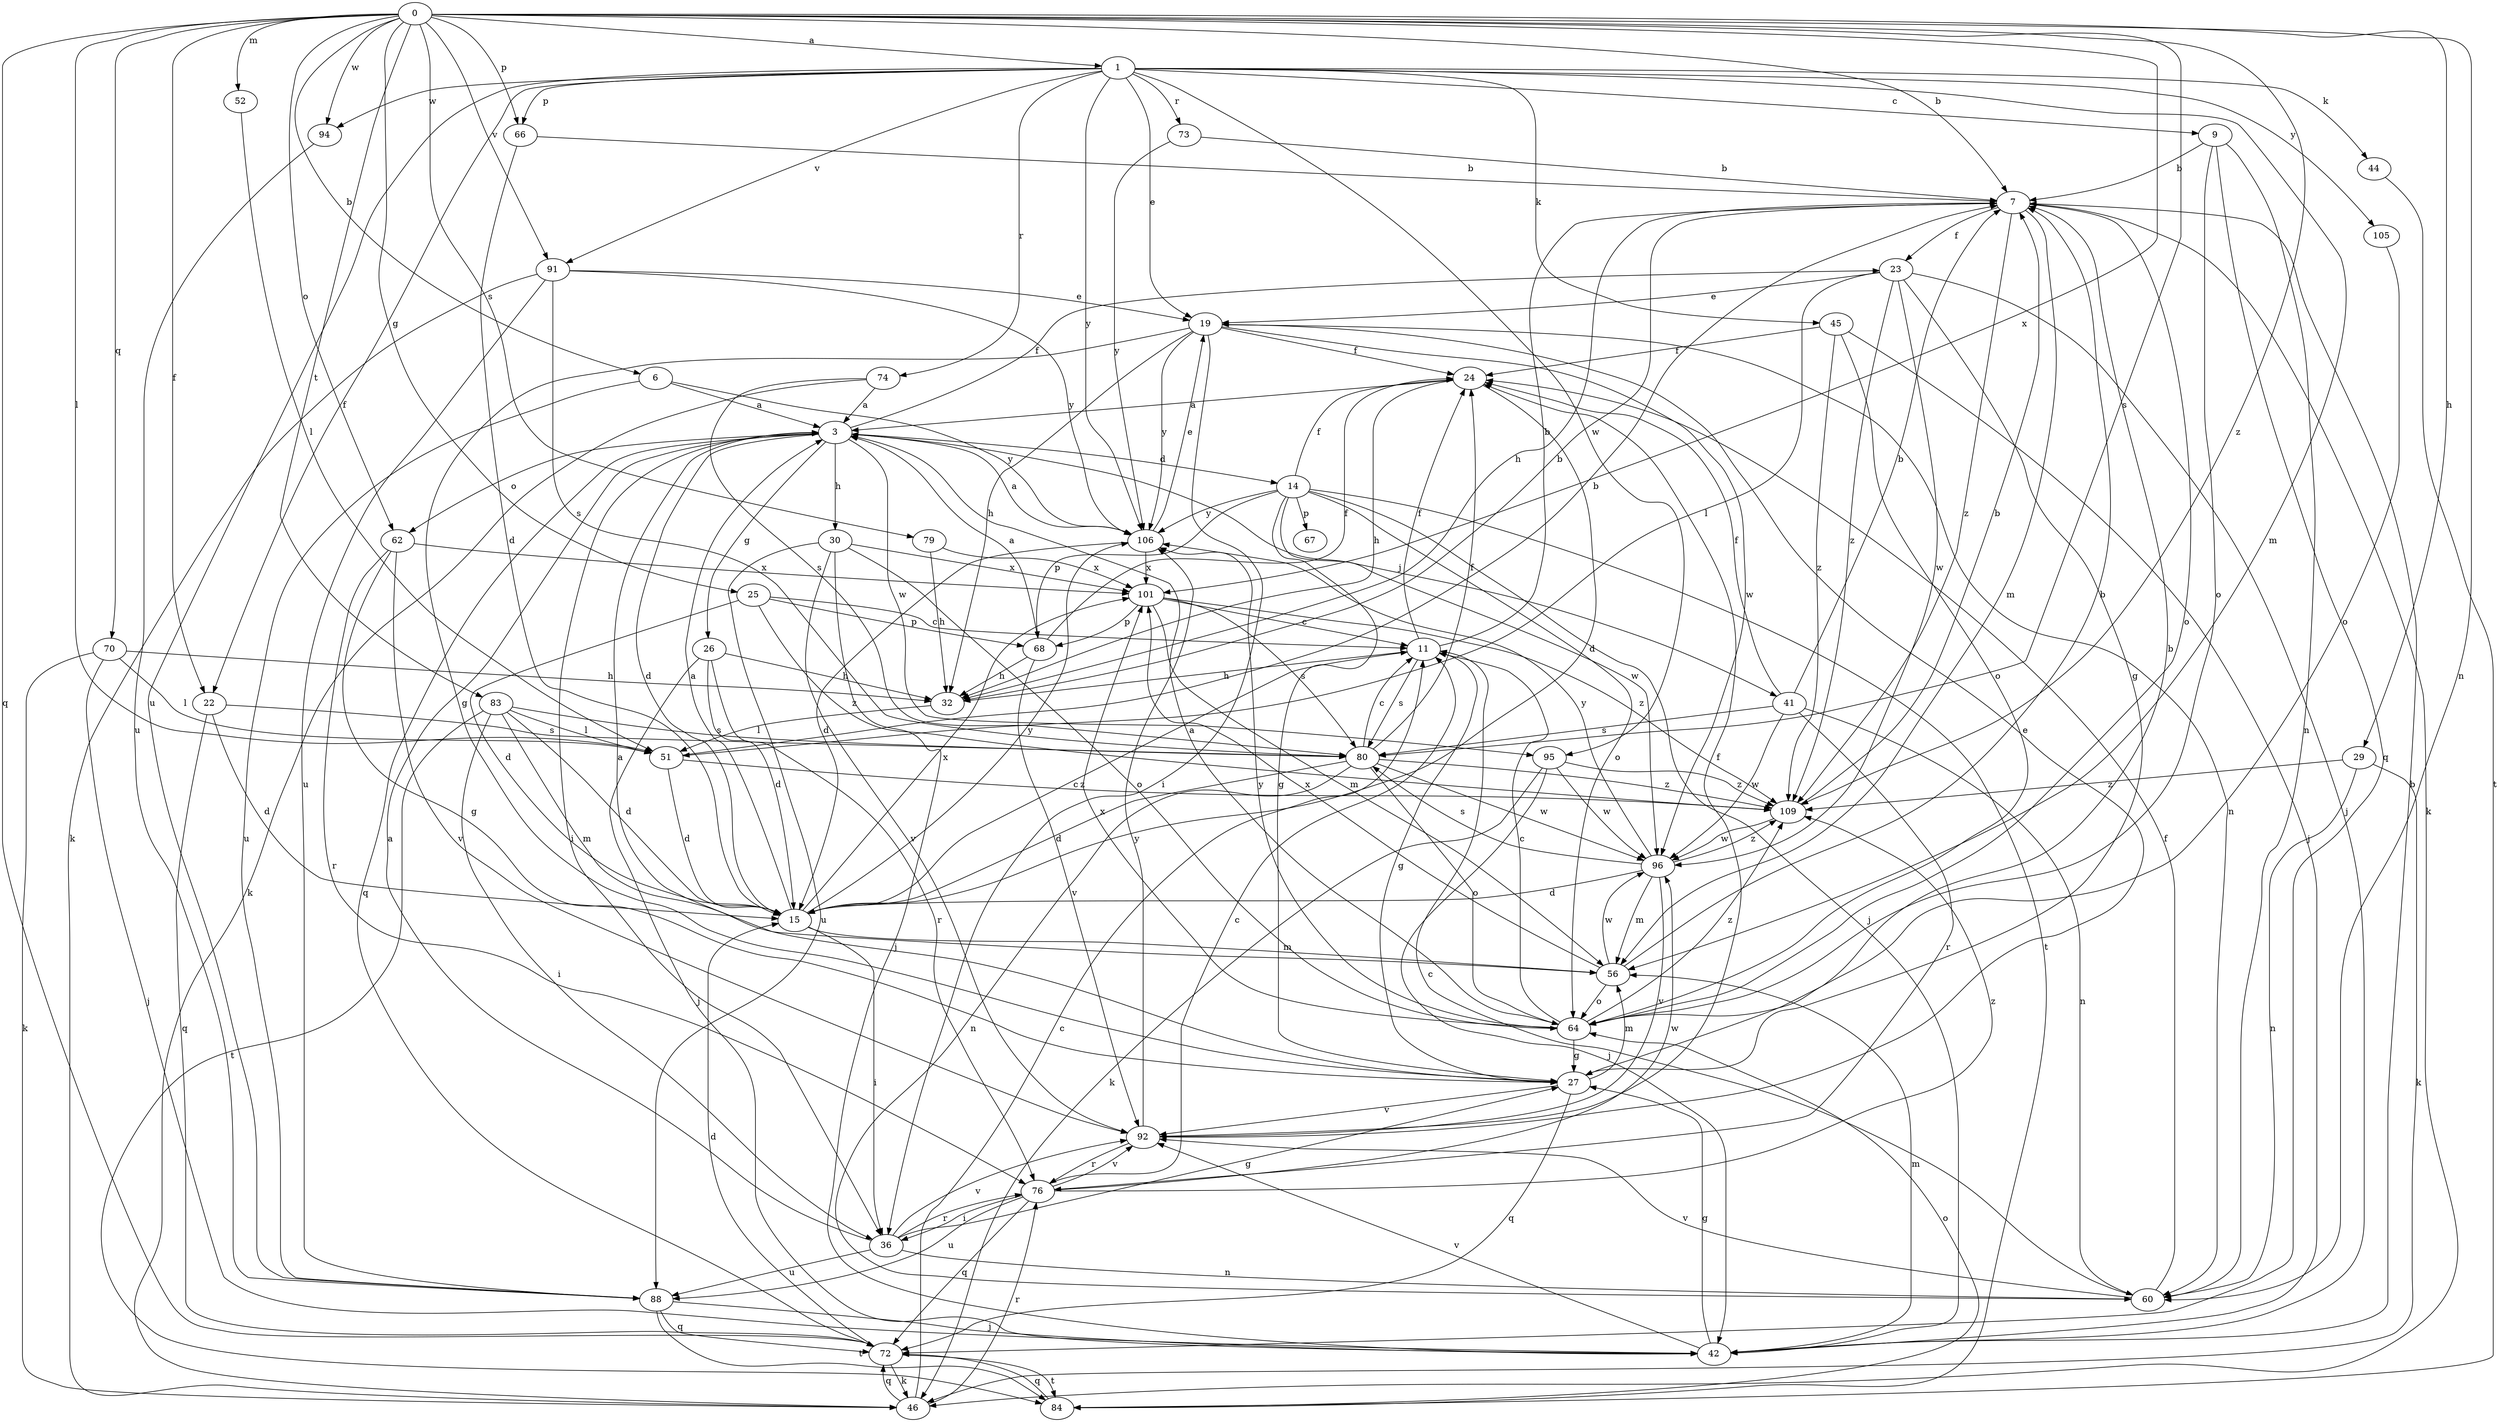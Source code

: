 strict digraph  {
0;
1;
3;
6;
7;
9;
11;
14;
15;
19;
22;
23;
24;
25;
26;
27;
29;
30;
32;
36;
41;
42;
44;
45;
46;
51;
52;
56;
60;
62;
64;
66;
67;
68;
70;
72;
73;
74;
76;
79;
80;
83;
84;
88;
91;
92;
94;
95;
96;
101;
105;
106;
109;
0 -> 1  [label=a];
0 -> 6  [label=b];
0 -> 7  [label=b];
0 -> 22  [label=f];
0 -> 25  [label=g];
0 -> 29  [label=h];
0 -> 51  [label=l];
0 -> 52  [label=m];
0 -> 60  [label=n];
0 -> 62  [label=o];
0 -> 66  [label=p];
0 -> 70  [label=q];
0 -> 72  [label=q];
0 -> 79  [label=s];
0 -> 80  [label=s];
0 -> 83  [label=t];
0 -> 91  [label=v];
0 -> 94  [label=w];
0 -> 101  [label=x];
0 -> 109  [label=z];
1 -> 9  [label=c];
1 -> 19  [label=e];
1 -> 22  [label=f];
1 -> 44  [label=k];
1 -> 45  [label=k];
1 -> 56  [label=m];
1 -> 66  [label=p];
1 -> 73  [label=r];
1 -> 74  [label=r];
1 -> 88  [label=u];
1 -> 91  [label=v];
1 -> 94  [label=w];
1 -> 95  [label=w];
1 -> 105  [label=y];
1 -> 106  [label=y];
3 -> 14  [label=d];
3 -> 15  [label=d];
3 -> 23  [label=f];
3 -> 26  [label=g];
3 -> 30  [label=h];
3 -> 36  [label=i];
3 -> 41  [label=j];
3 -> 62  [label=o];
3 -> 72  [label=q];
3 -> 95  [label=w];
6 -> 3  [label=a];
6 -> 88  [label=u];
6 -> 106  [label=y];
7 -> 23  [label=f];
7 -> 32  [label=h];
7 -> 46  [label=k];
7 -> 56  [label=m];
7 -> 64  [label=o];
7 -> 109  [label=z];
9 -> 7  [label=b];
9 -> 60  [label=n];
9 -> 64  [label=o];
9 -> 72  [label=q];
11 -> 7  [label=b];
11 -> 24  [label=f];
11 -> 27  [label=g];
11 -> 32  [label=h];
11 -> 80  [label=s];
14 -> 24  [label=f];
14 -> 27  [label=g];
14 -> 42  [label=j];
14 -> 64  [label=o];
14 -> 67  [label=p];
14 -> 68  [label=p];
14 -> 84  [label=t];
14 -> 96  [label=w];
14 -> 106  [label=y];
15 -> 3  [label=a];
15 -> 11  [label=c];
15 -> 36  [label=i];
15 -> 56  [label=m];
15 -> 101  [label=x];
15 -> 106  [label=y];
19 -> 24  [label=f];
19 -> 27  [label=g];
19 -> 32  [label=h];
19 -> 36  [label=i];
19 -> 60  [label=n];
19 -> 96  [label=w];
19 -> 106  [label=y];
22 -> 15  [label=d];
22 -> 72  [label=q];
22 -> 80  [label=s];
23 -> 19  [label=e];
23 -> 27  [label=g];
23 -> 42  [label=j];
23 -> 51  [label=l];
23 -> 96  [label=w];
23 -> 109  [label=z];
24 -> 3  [label=a];
24 -> 15  [label=d];
24 -> 32  [label=h];
25 -> 11  [label=c];
25 -> 15  [label=d];
25 -> 68  [label=p];
25 -> 109  [label=z];
26 -> 15  [label=d];
26 -> 32  [label=h];
26 -> 42  [label=j];
26 -> 76  [label=r];
27 -> 3  [label=a];
27 -> 7  [label=b];
27 -> 56  [label=m];
27 -> 72  [label=q];
27 -> 92  [label=v];
29 -> 46  [label=k];
29 -> 60  [label=n];
29 -> 109  [label=z];
30 -> 42  [label=j];
30 -> 64  [label=o];
30 -> 88  [label=u];
30 -> 92  [label=v];
30 -> 101  [label=x];
32 -> 7  [label=b];
32 -> 51  [label=l];
36 -> 3  [label=a];
36 -> 27  [label=g];
36 -> 60  [label=n];
36 -> 76  [label=r];
36 -> 88  [label=u];
36 -> 92  [label=v];
41 -> 7  [label=b];
41 -> 24  [label=f];
41 -> 60  [label=n];
41 -> 76  [label=r];
41 -> 80  [label=s];
41 -> 96  [label=w];
42 -> 7  [label=b];
42 -> 27  [label=g];
42 -> 56  [label=m];
42 -> 92  [label=v];
44 -> 84  [label=t];
45 -> 24  [label=f];
45 -> 42  [label=j];
45 -> 64  [label=o];
45 -> 109  [label=z];
46 -> 11  [label=c];
46 -> 72  [label=q];
46 -> 76  [label=r];
51 -> 7  [label=b];
51 -> 15  [label=d];
51 -> 109  [label=z];
52 -> 51  [label=l];
56 -> 7  [label=b];
56 -> 64  [label=o];
56 -> 96  [label=w];
56 -> 101  [label=x];
60 -> 11  [label=c];
60 -> 24  [label=f];
60 -> 92  [label=v];
62 -> 27  [label=g];
62 -> 76  [label=r];
62 -> 92  [label=v];
62 -> 101  [label=x];
64 -> 3  [label=a];
64 -> 11  [label=c];
64 -> 27  [label=g];
64 -> 101  [label=x];
64 -> 106  [label=y];
64 -> 109  [label=z];
66 -> 7  [label=b];
66 -> 15  [label=d];
68 -> 3  [label=a];
68 -> 24  [label=f];
68 -> 32  [label=h];
68 -> 92  [label=v];
70 -> 32  [label=h];
70 -> 42  [label=j];
70 -> 46  [label=k];
70 -> 51  [label=l];
72 -> 15  [label=d];
72 -> 46  [label=k];
72 -> 84  [label=t];
73 -> 7  [label=b];
73 -> 106  [label=y];
74 -> 3  [label=a];
74 -> 46  [label=k];
74 -> 80  [label=s];
76 -> 11  [label=c];
76 -> 36  [label=i];
76 -> 72  [label=q];
76 -> 88  [label=u];
76 -> 92  [label=v];
76 -> 96  [label=w];
76 -> 109  [label=z];
79 -> 32  [label=h];
79 -> 101  [label=x];
80 -> 11  [label=c];
80 -> 15  [label=d];
80 -> 24  [label=f];
80 -> 60  [label=n];
80 -> 64  [label=o];
80 -> 96  [label=w];
80 -> 109  [label=z];
83 -> 15  [label=d];
83 -> 36  [label=i];
83 -> 51  [label=l];
83 -> 56  [label=m];
83 -> 80  [label=s];
83 -> 84  [label=t];
84 -> 64  [label=o];
84 -> 72  [label=q];
88 -> 42  [label=j];
88 -> 72  [label=q];
88 -> 84  [label=t];
91 -> 19  [label=e];
91 -> 46  [label=k];
91 -> 80  [label=s];
91 -> 88  [label=u];
91 -> 106  [label=y];
92 -> 19  [label=e];
92 -> 24  [label=f];
92 -> 76  [label=r];
92 -> 106  [label=y];
94 -> 88  [label=u];
95 -> 42  [label=j];
95 -> 46  [label=k];
95 -> 96  [label=w];
95 -> 109  [label=z];
96 -> 15  [label=d];
96 -> 56  [label=m];
96 -> 80  [label=s];
96 -> 92  [label=v];
96 -> 106  [label=y];
96 -> 109  [label=z];
101 -> 11  [label=c];
101 -> 56  [label=m];
101 -> 68  [label=p];
101 -> 80  [label=s];
101 -> 109  [label=z];
105 -> 64  [label=o];
106 -> 3  [label=a];
106 -> 15  [label=d];
106 -> 19  [label=e];
106 -> 101  [label=x];
109 -> 7  [label=b];
109 -> 96  [label=w];
}
